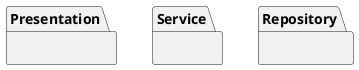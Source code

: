 @startuml
'https://plantuml.com/use-case-diagram
package Presentation{

}

package Service{


}

package Repository{

}


@enduml